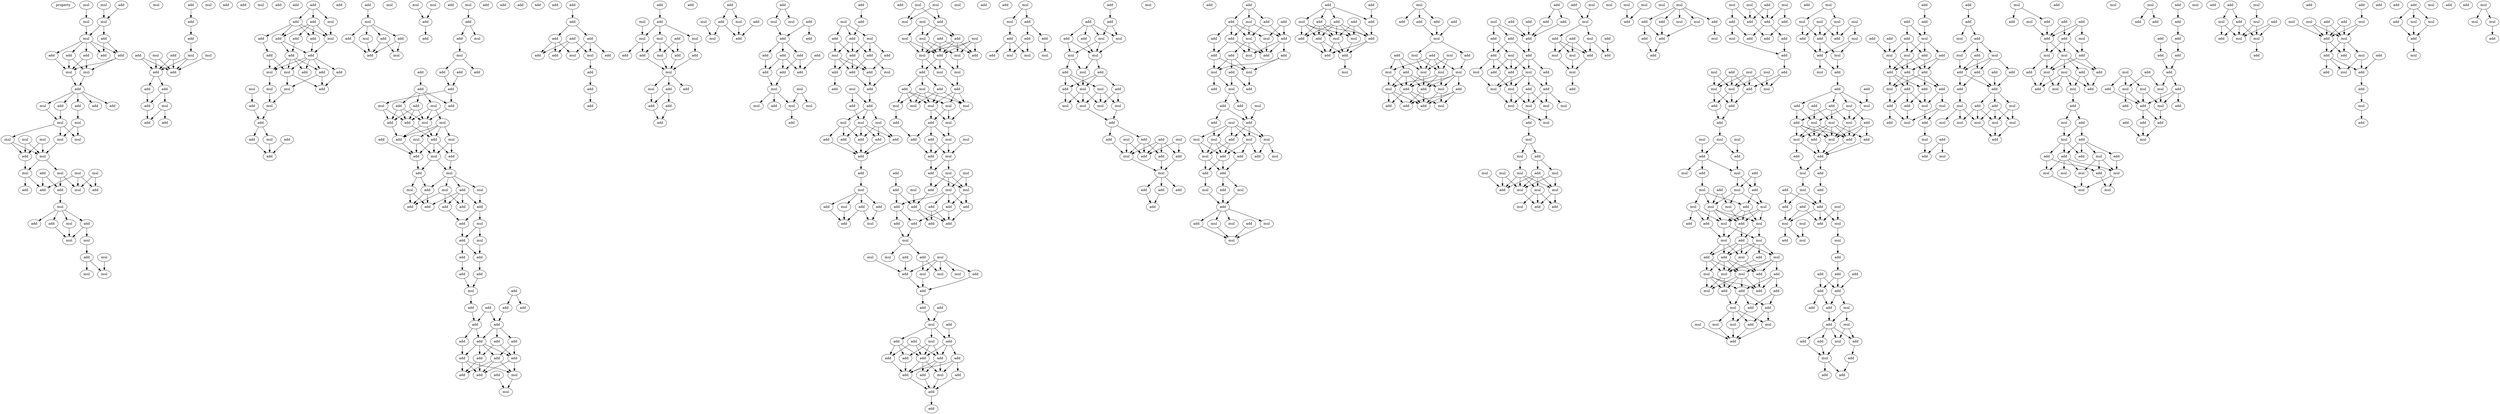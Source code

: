 digraph {
    node [fontcolor=black]
    property [mul=2,lf=1.0]
    0 [ label = add ];
    1 [ label = mul ];
    2 [ label = mul ];
    3 [ label = mul ];
    4 [ label = mul ];
    5 [ label = mul ];
    6 [ label = add ];
    7 [ label = add ];
    8 [ label = add ];
    9 [ label = add ];
    10 [ label = add ];
    11 [ label = add ];
    12 [ label = mul ];
    13 [ label = mul ];
    14 [ label = mul ];
    15 [ label = add ];
    16 [ label = add ];
    17 [ label = mul ];
    18 [ label = add ];
    19 [ label = add ];
    20 [ label = add ];
    21 [ label = mul ];
    22 [ label = mul ];
    23 [ label = mul ];
    24 [ label = mul ];
    25 [ label = mul ];
    26 [ label = mul ];
    27 [ label = mul ];
    28 [ label = add ];
    29 [ label = mul ];
    30 [ label = mul ];
    31 [ label = mul ];
    32 [ label = mul ];
    33 [ label = add ];
    34 [ label = mul ];
    35 [ label = add ];
    36 [ label = add ];
    37 [ label = add ];
    38 [ label = add ];
    39 [ label = mul ];
    40 [ label = mul ];
    41 [ label = add ];
    42 [ label = add ];
    43 [ label = mul ];
    44 [ label = add ];
    45 [ label = mul ];
    46 [ label = mul ];
    47 [ label = mul ];
    48 [ label = add ];
    49 [ label = mul ];
    50 [ label = mul ];
    51 [ label = add ];
    52 [ label = mul ];
    53 [ label = add ];
    54 [ label = add ];
    55 [ label = add ];
    56 [ label = mul ];
    57 [ label = add ];
    58 [ label = mul ];
    59 [ label = add ];
    60 [ label = mul ];
    61 [ label = add ];
    62 [ label = add ];
    63 [ label = add ];
    64 [ label = add ];
    65 [ label = add ];
    66 [ label = add ];
    67 [ label = mul ];
    68 [ label = add ];
    69 [ label = add ];
    70 [ label = mul ];
    71 [ label = add ];
    72 [ label = add ];
    73 [ label = add ];
    74 [ label = mul ];
    75 [ label = add ];
    76 [ label = add ];
    77 [ label = add ];
    78 [ label = add ];
    79 [ label = mul ];
    80 [ label = add ];
    81 [ label = add ];
    82 [ label = add ];
    83 [ label = add ];
    84 [ label = add ];
    85 [ label = mul ];
    86 [ label = add ];
    87 [ label = add ];
    88 [ label = mul ];
    89 [ label = add ];
    90 [ label = add ];
    91 [ label = mul ];
    92 [ label = mul ];
    93 [ label = mul ];
    94 [ label = add ];
    95 [ label = mul ];
    96 [ label = add ];
    97 [ label = mul ];
    98 [ label = add ];
    99 [ label = add ];
    100 [ label = add ];
    101 [ label = add ];
    102 [ label = add ];
    103 [ label = mul ];
    104 [ label = add ];
    105 [ label = mul ];
    106 [ label = add ];
    107 [ label = mul ];
    108 [ label = add ];
    109 [ label = mul ];
    110 [ label = add ];
    111 [ label = mul ];
    112 [ label = mul ];
    113 [ label = add ];
    114 [ label = add ];
    115 [ label = mul ];
    116 [ label = add ];
    117 [ label = add ];
    118 [ label = add ];
    119 [ label = mul ];
    120 [ label = add ];
    121 [ label = mul ];
    122 [ label = add ];
    123 [ label = add ];
    124 [ label = add ];
    125 [ label = add ];
    126 [ label = add ];
    127 [ label = add ];
    128 [ label = add ];
    129 [ label = add ];
    130 [ label = add ];
    131 [ label = mul ];
    132 [ label = mul ];
    133 [ label = add ];
    134 [ label = mul ];
    135 [ label = add ];
    136 [ label = mul ];
    137 [ label = add ];
    138 [ label = add ];
    139 [ label = mul ];
    140 [ label = add ];
    141 [ label = add ];
    142 [ label = mul ];
    143 [ label = mul ];
    144 [ label = add ];
    145 [ label = add ];
    146 [ label = add ];
    147 [ label = mul ];
    148 [ label = mul ];
    149 [ label = add ];
    150 [ label = mul ];
    151 [ label = mul ];
    152 [ label = add ];
    153 [ label = add ];
    154 [ label = add ];
    155 [ label = add ];
    156 [ label = add ];
    157 [ label = add ];
    158 [ label = add ];
    159 [ label = mul ];
    160 [ label = add ];
    161 [ label = mul ];
    162 [ label = add ];
    163 [ label = add ];
    164 [ label = add ];
    165 [ label = add ];
    166 [ label = add ];
    167 [ label = add ];
    168 [ label = mul ];
    169 [ label = add ];
    170 [ label = add ];
    171 [ label = add ];
    172 [ label = add ];
    173 [ label = add ];
    174 [ label = add ];
    175 [ label = add ];
    176 [ label = add ];
    177 [ label = add ];
    178 [ label = add ];
    179 [ label = add ];
    180 [ label = add ];
    181 [ label = add ];
    182 [ label = add ];
    183 [ label = add ];
    184 [ label = add ];
    185 [ label = add ];
    186 [ label = add ];
    187 [ label = mul ];
    188 [ label = add ];
    189 [ label = mul ];
    190 [ label = add ];
    191 [ label = add ];
    192 [ label = add ];
    193 [ label = add ];
    194 [ label = add ];
    195 [ label = add ];
    196 [ label = add ];
    197 [ label = mul ];
    198 [ label = add ];
    199 [ label = mul ];
    200 [ label = add ];
    201 [ label = add ];
    202 [ label = add ];
    203 [ label = add ];
    204 [ label = add ];
    205 [ label = mul ];
    206 [ label = mul ];
    207 [ label = add ];
    208 [ label = mul ];
    209 [ label = mul ];
    210 [ label = add ];
    211 [ label = add ];
    212 [ label = add ];
    213 [ label = add ];
    214 [ label = mul ];
    215 [ label = mul ];
    216 [ label = mul ];
    217 [ label = add ];
    218 [ label = add ];
    219 [ label = add ];
    220 [ label = add ];
    221 [ label = add ];
    222 [ label = add ];
    223 [ label = add ];
    224 [ label = add ];
    225 [ label = add ];
    226 [ label = mul ];
    227 [ label = mul ];
    228 [ label = mul ];
    229 [ label = add ];
    230 [ label = add ];
    231 [ label = mul ];
    232 [ label = add ];
    233 [ label = mul ];
    234 [ label = add ];
    235 [ label = add ];
    236 [ label = add ];
    237 [ label = add ];
    238 [ label = add ];
    239 [ label = add ];
    240 [ label = add ];
    241 [ label = add ];
    242 [ label = add ];
    243 [ label = mul ];
    244 [ label = mul ];
    245 [ label = mul ];
    246 [ label = mul ];
    247 [ label = mul ];
    248 [ label = add ];
    249 [ label = add ];
    250 [ label = add ];
    251 [ label = add ];
    252 [ label = mul ];
    253 [ label = mul ];
    254 [ label = add ];
    255 [ label = add ];
    256 [ label = add ];
    257 [ label = mul ];
    258 [ label = add ];
    259 [ label = add ];
    260 [ label = mul ];
    261 [ label = add ];
    262 [ label = add ];
    263 [ label = add ];
    264 [ label = mul ];
    265 [ label = add ];
    266 [ label = add ];
    267 [ label = add ];
    268 [ label = add ];
    269 [ label = mul ];
    270 [ label = mul ];
    271 [ label = mul ];
    272 [ label = add ];
    273 [ label = add ];
    274 [ label = add ];
    275 [ label = add ];
    276 [ label = add ];
    277 [ label = add ];
    278 [ label = add ];
    279 [ label = add ];
    280 [ label = mul ];
    281 [ label = add ];
    282 [ label = add ];
    283 [ label = mul ];
    284 [ label = add ];
    285 [ label = add ];
    286 [ label = mul ];
    287 [ label = mul ];
    288 [ label = mul ];
    289 [ label = mul ];
    290 [ label = add ];
    291 [ label = mul ];
    292 [ label = mul ];
    293 [ label = mul ];
    294 [ label = add ];
    295 [ label = mul ];
    296 [ label = mul ];
    297 [ label = add ];
    298 [ label = mul ];
    299 [ label = add ];
    300 [ label = mul ];
    301 [ label = add ];
    302 [ label = mul ];
    303 [ label = add ];
    304 [ label = mul ];
    305 [ label = add ];
    306 [ label = mul ];
    307 [ label = add ];
    308 [ label = add ];
    309 [ label = mul ];
    310 [ label = mul ];
    311 [ label = mul ];
    312 [ label = mul ];
    313 [ label = mul ];
    314 [ label = add ];
    315 [ label = add ];
    316 [ label = mul ];
    317 [ label = mul ];
    318 [ label = mul ];
    319 [ label = add ];
    320 [ label = add ];
    321 [ label = add ];
    322 [ label = mul ];
    323 [ label = add ];
    324 [ label = mul ];
    325 [ label = add ];
    326 [ label = mul ];
    327 [ label = mul ];
    328 [ label = add ];
    329 [ label = mul ];
    330 [ label = add ];
    331 [ label = mul ];
    332 [ label = add ];
    333 [ label = add ];
    334 [ label = add ];
    335 [ label = add ];
    336 [ label = add ];
    337 [ label = add ];
    338 [ label = add ];
    339 [ label = add ];
    340 [ label = add ];
    341 [ label = add ];
    342 [ label = mul ];
    343 [ label = mul ];
    344 [ label = add ];
    345 [ label = mul ];
    346 [ label = mul ];
    347 [ label = add ];
    348 [ label = mul ];
    349 [ label = add ];
    350 [ label = mul ];
    351 [ label = add ];
    352 [ label = mul ];
    353 [ label = add ];
    354 [ label = add ];
    355 [ label = add ];
    356 [ label = add ];
    357 [ label = mul ];
    358 [ label = mul ];
    359 [ label = add ];
    360 [ label = add ];
    361 [ label = add ];
    362 [ label = add ];
    363 [ label = add ];
    364 [ label = add ];
    365 [ label = add ];
    366 [ label = add ];
    367 [ label = mul ];
    368 [ label = add ];
    369 [ label = add ];
    370 [ label = add ];
    371 [ label = add ];
    372 [ label = add ];
    373 [ label = add ];
    374 [ label = mul ];
    375 [ label = mul ];
    376 [ label = add ];
    377 [ label = add ];
    378 [ label = add ];
    379 [ label = add ];
    380 [ label = mul ];
    381 [ label = add ];
    382 [ label = mul ];
    383 [ label = mul ];
    384 [ label = add ];
    385 [ label = add ];
    386 [ label = add ];
    387 [ label = mul ];
    388 [ label = add ];
    389 [ label = mul ];
    390 [ label = add ];
    391 [ label = mul ];
    392 [ label = mul ];
    393 [ label = mul ];
    394 [ label = add ];
    395 [ label = add ];
    396 [ label = mul ];
    397 [ label = add ];
    398 [ label = mul ];
    399 [ label = add ];
    400 [ label = mul ];
    401 [ label = mul ];
    402 [ label = mul ];
    403 [ label = mul ];
    404 [ label = add ];
    405 [ label = mul ];
    406 [ label = add ];
    407 [ label = add ];
    408 [ label = mul ];
    409 [ label = add ];
    410 [ label = add ];
    411 [ label = add ];
    412 [ label = mul ];
    413 [ label = add ];
    414 [ label = mul ];
    415 [ label = mul ];
    416 [ label = add ];
    417 [ label = add ];
    418 [ label = add ];
    419 [ label = add ];
    420 [ label = add ];
    421 [ label = add ];
    422 [ label = add ];
    423 [ label = mul ];
    424 [ label = add ];
    425 [ label = add ];
    426 [ label = add ];
    427 [ label = mul ];
    428 [ label = mul ];
    429 [ label = add ];
    430 [ label = add ];
    431 [ label = add ];
    432 [ label = add ];
    433 [ label = add ];
    434 [ label = mul ];
    435 [ label = add ];
    436 [ label = mul ];
    437 [ label = mul ];
    438 [ label = add ];
    439 [ label = mul ];
    440 [ label = add ];
    441 [ label = add ];
    442 [ label = add ];
    443 [ label = add ];
    444 [ label = mul ];
    445 [ label = mul ];
    446 [ label = add ];
    447 [ label = add ];
    448 [ label = mul ];
    449 [ label = add ];
    450 [ label = mul ];
    451 [ label = mul ];
    452 [ label = mul ];
    453 [ label = add ];
    454 [ label = mul ];
    455 [ label = mul ];
    456 [ label = add ];
    457 [ label = add ];
    458 [ label = add ];
    459 [ label = add ];
    460 [ label = add ];
    461 [ label = mul ];
    462 [ label = mul ];
    463 [ label = add ];
    464 [ label = add ];
    465 [ label = add ];
    466 [ label = mul ];
    467 [ label = mul ];
    468 [ label = mul ];
    469 [ label = mul ];
    470 [ label = add ];
    471 [ label = add ];
    472 [ label = add ];
    473 [ label = add ];
    474 [ label = add ];
    475 [ label = mul ];
    476 [ label = add ];
    477 [ label = add ];
    478 [ label = add ];
    479 [ label = mul ];
    480 [ label = mul ];
    481 [ label = add ];
    482 [ label = add ];
    483 [ label = add ];
    484 [ label = mul ];
    485 [ label = mul ];
    486 [ label = add ];
    487 [ label = add ];
    488 [ label = add ];
    489 [ label = add ];
    490 [ label = mul ];
    491 [ label = add ];
    492 [ label = mul ];
    493 [ label = add ];
    494 [ label = add ];
    495 [ label = mul ];
    496 [ label = mul ];
    497 [ label = mul ];
    498 [ label = mul ];
    499 [ label = mul ];
    500 [ label = add ];
    501 [ label = add ];
    502 [ label = mul ];
    503 [ label = mul ];
    504 [ label = add ];
    505 [ label = add ];
    506 [ label = mul ];
    507 [ label = add ];
    508 [ label = add ];
    509 [ label = add ];
    510 [ label = add ];
    511 [ label = add ];
    512 [ label = add ];
    513 [ label = add ];
    514 [ label = add ];
    515 [ label = mul ];
    516 [ label = add ];
    517 [ label = add ];
    518 [ label = add ];
    519 [ label = mul ];
    520 [ label = add ];
    521 [ label = add ];
    522 [ label = add ];
    523 [ label = mul ];
    524 [ label = add ];
    525 [ label = mul ];
    526 [ label = add ];
    527 [ label = add ];
    528 [ label = mul ];
    529 [ label = mul ];
    530 [ label = add ];
    531 [ label = mul ];
    532 [ label = mul ];
    533 [ label = mul ];
    534 [ label = mul ];
    535 [ label = mul ];
    536 [ label = add ];
    537 [ label = mul ];
    538 [ label = add ];
    539 [ label = mul ];
    540 [ label = mul ];
    541 [ label = add ];
    542 [ label = mul ];
    543 [ label = mul ];
    544 [ label = mul ];
    545 [ label = add ];
    546 [ label = mul ];
    547 [ label = mul ];
    548 [ label = mul ];
    549 [ label = add ];
    550 [ label = add ];
    551 [ label = add ];
    552 [ label = mul ];
    553 [ label = mul ];
    554 [ label = mul ];
    555 [ label = add ];
    556 [ label = add ];
    557 [ label = add ];
    558 [ label = mul ];
    559 [ label = add ];
    560 [ label = mul ];
    561 [ label = add ];
    562 [ label = mul ];
    563 [ label = mul ];
    564 [ label = mul ];
    565 [ label = mul ];
    566 [ label = add ];
    567 [ label = mul ];
    568 [ label = mul ];
    569 [ label = add ];
    570 [ label = mul ];
    571 [ label = add ];
    572 [ label = add ];
    573 [ label = mul ];
    574 [ label = mul ];
    575 [ label = add ];
    576 [ label = add ];
    577 [ label = add ];
    578 [ label = mul ];
    579 [ label = add ];
    580 [ label = mul ];
    581 [ label = mul ];
    582 [ label = add ];
    583 [ label = mul ];
    584 [ label = add ];
    585 [ label = add ];
    586 [ label = add ];
    587 [ label = add ];
    588 [ label = mul ];
    589 [ label = add ];
    590 [ label = add ];
    591 [ label = add ];
    592 [ label = add ];
    593 [ label = mul ];
    594 [ label = mul ];
    595 [ label = mul ];
    596 [ label = add ];
    597 [ label = add ];
    598 [ label = mul ];
    599 [ label = mul ];
    600 [ label = add ];
    601 [ label = mul ];
    602 [ label = add ];
    603 [ label = add ];
    604 [ label = add ];
    605 [ label = add ];
    606 [ label = mul ];
    607 [ label = mul ];
    608 [ label = mul ];
    609 [ label = add ];
    610 [ label = add ];
    611 [ label = mul ];
    612 [ label = mul ];
    613 [ label = add ];
    614 [ label = add ];
    615 [ label = add ];
    616 [ label = mul ];
    617 [ label = mul ];
    618 [ label = add ];
    619 [ label = add ];
    620 [ label = mul ];
    621 [ label = mul ];
    622 [ label = mul ];
    623 [ label = mul ];
    624 [ label = mul ];
    625 [ label = add ];
    626 [ label = add ];
    627 [ label = mul ];
    628 [ label = add ];
    629 [ label = mul ];
    630 [ label = mul ];
    631 [ label = add ];
    632 [ label = mul ];
    633 [ label = add ];
    634 [ label = mul ];
    635 [ label = add ];
    636 [ label = add ];
    637 [ label = mul ];
    638 [ label = add ];
    639 [ label = mul ];
    640 [ label = add ];
    641 [ label = mul ];
    642 [ label = add ];
    643 [ label = add ];
    644 [ label = mul ];
    645 [ label = add ];
    646 [ label = add ];
    647 [ label = mul ];
    648 [ label = add ];
    649 [ label = add ];
    650 [ label = mul ];
    651 [ label = mul ];
    652 [ label = mul ];
    653 [ label = mul ];
    654 [ label = add ];
    655 [ label = add ];
    656 [ label = mul ];
    657 [ label = mul ];
    658 [ label = mul ];
    659 [ label = mul ];
    660 [ label = mul ];
    661 [ label = add ];
    662 [ label = mul ];
    663 [ label = add ];
    664 [ label = add ];
    665 [ label = mul ];
    666 [ label = add ];
    667 [ label = add ];
    668 [ label = mul ];
    669 [ label = add ];
    670 [ label = add ];
    671 [ label = mul ];
    672 [ label = add ];
    673 [ label = add ];
    674 [ label = mul ];
    675 [ label = add ];
    676 [ label = mul ];
    677 [ label = mul ];
    678 [ label = add ];
    679 [ label = add ];
    680 [ label = mul ];
    681 [ label = add ];
    682 [ label = mul ];
    683 [ label = add ];
    684 [ label = add ];
    685 [ label = mul ];
    686 [ label = add ];
    687 [ label = add ];
    688 [ label = add ];
    689 [ label = mul ];
    690 [ label = mul ];
    691 [ label = add ];
    692 [ label = add ];
    693 [ label = mul ];
    694 [ label = add ];
    695 [ label = add ];
    696 [ label = add ];
    697 [ label = add ];
    698 [ label = mul ];
    699 [ label = mul ];
    700 [ label = mul ];
    701 [ label = mul ];
    702 [ label = mul ];
    703 [ label = add ];
    704 [ label = add ];
    705 [ label = add ];
    706 [ label = add ];
    707 [ label = add ];
    708 [ label = add ];
    709 [ label = add ];
    710 [ label = mul ];
    711 [ label = add ];
    712 [ label = add ];
    713 [ label = add ];
    714 [ label = mul ];
    715 [ label = add ];
    716 [ label = mul ];
    717 [ label = add ];
    718 [ label = add ];
    719 [ label = add ];
    720 [ label = mul ];
    721 [ label = add ];
    722 [ label = add ];
    723 [ label = add ];
    724 [ label = add ];
    725 [ label = add ];
    726 [ label = mul ];
    727 [ label = add ];
    728 [ label = add ];
    729 [ label = add ];
    730 [ label = mul ];
    731 [ label = add ];
    732 [ label = add ];
    733 [ label = mul ];
    734 [ label = add ];
    735 [ label = add ];
    736 [ label = add ];
    737 [ label = mul ];
    738 [ label = add ];
    739 [ label = add ];
    740 [ label = add ];
    741 [ label = mul ];
    742 [ label = mul ];
    743 [ label = add ];
    744 [ label = add ];
    745 [ label = add ];
    746 [ label = add ];
    747 [ label = mul ];
    748 [ label = mul ];
    749 [ label = add ];
    750 [ label = mul ];
    751 [ label = add ];
    752 [ label = add ];
    753 [ label = add ];
    754 [ label = mul ];
    755 [ label = add ];
    756 [ label = mul ];
    757 [ label = mul ];
    758 [ label = add ];
    759 [ label = add ];
    760 [ label = add ];
    761 [ label = add ];
    762 [ label = add ];
    763 [ label = add ];
    764 [ label = add ];
    765 [ label = add ];
    766 [ label = add ];
    767 [ label = mul ];
    768 [ label = mul ];
    769 [ label = mul ];
    770 [ label = mul ];
    771 [ label = mul ];
    772 [ label = mul ];
    773 [ label = mul ];
    774 [ label = add ];
    775 [ label = mul ];
    776 [ label = add ];
    777 [ label = mul ];
    778 [ label = add ];
    779 [ label = add ];
    780 [ label = add ];
    781 [ label = add ];
    782 [ label = mul ];
    783 [ label = add ];
    784 [ label = add ];
    785 [ label = mul ];
    786 [ label = mul ];
    787 [ label = add ];
    788 [ label = mul ];
    789 [ label = mul ];
    790 [ label = add ];
    791 [ label = add ];
    792 [ label = add ];
    793 [ label = mul ];
    794 [ label = mul ];
    795 [ label = add ];
    796 [ label = add ];
    797 [ label = add ];
    798 [ label = mul ];
    799 [ label = mul ];
    800 [ label = add ];
    801 [ label = mul ];
    802 [ label = add ];
    803 [ label = add ];
    804 [ label = add ];
    805 [ label = mul ];
    806 [ label = add ];
    807 [ label = add ];
    808 [ label = mul ];
    809 [ label = mul ];
    810 [ label = mul ];
    811 [ label = add ];
    812 [ label = mul ];
    813 [ label = mul ];
    814 [ label = mul ];
    815 [ label = mul ];
    816 [ label = add ];
    817 [ label = add ];
    818 [ label = add ];
    819 [ label = add ];
    820 [ label = add ];
    821 [ label = mul ];
    822 [ label = add ];
    823 [ label = add ];
    824 [ label = add ];
    825 [ label = add ];
    826 [ label = add ];
    827 [ label = mul ];
    828 [ label = add ];
    829 [ label = mul ];
    830 [ label = mul ];
    831 [ label = add ];
    832 [ label = add ];
    833 [ label = mul ];
    834 [ label = add ];
    835 [ label = add ];
    836 [ label = add ];
    837 [ label = mul ];
    838 [ label = add ];
    839 [ label = add ];
    840 [ label = add ];
    841 [ label = mul ];
    842 [ label = add ];
    843 [ label = mul ];
    844 [ label = mul ];
    845 [ label = mul ];
    846 [ label = add ];
    847 [ label = add ];
    848 [ label = add ];
    849 [ label = mul ];
    850 [ label = mul ];
    851 [ label = add ];
    852 [ label = add ];
    853 [ label = add ];
    854 [ label = mul ];
    855 [ label = mul ];
    856 [ label = add ];
    857 [ label = mul ];
    858 [ label = add ];
    859 [ label = add ];
    860 [ label = mul ];
    861 [ label = add ];
    862 [ label = add ];
    863 [ label = add ];
    864 [ label = mul ];
    865 [ label = add ];
    866 [ label = add ];
    867 [ label = mul ];
    868 [ label = add ];
    869 [ label = add ];
    870 [ label = mul ];
    871 [ label = add ];
    872 [ label = add ];
    873 [ label = add ];
    874 [ label = mul ];
    875 [ label = add ];
    876 [ label = mul ];
    877 [ label = add ];
    878 [ label = mul ];
    879 [ label = add ];
    880 [ label = add ];
    881 [ label = mul ];
    882 [ label = mul ];
    883 [ label = mul ];
    884 [ label = mul ];
    885 [ label = add ];
    0 -> 4 [ name = 0 ];
    1 -> 4 [ name = 1 ];
    2 -> 3 [ name = 2 ];
    3 -> 5 [ name = 3 ];
    4 -> 5 [ name = 4 ];
    4 -> 6 [ name = 5 ];
    5 -> 7 [ name = 6 ];
    5 -> 8 [ name = 7 ];
    5 -> 9 [ name = 8 ];
    5 -> 10 [ name = 9 ];
    5 -> 11 [ name = 10 ];
    6 -> 7 [ name = 11 ];
    6 -> 10 [ name = 12 ];
    7 -> 12 [ name = 13 ];
    7 -> 14 [ name = 14 ];
    8 -> 12 [ name = 15 ];
    8 -> 14 [ name = 16 ];
    9 -> 12 [ name = 17 ];
    11 -> 12 [ name = 18 ];
    11 -> 14 [ name = 19 ];
    12 -> 15 [ name = 20 ];
    14 -> 15 [ name = 21 ];
    15 -> 16 [ name = 22 ];
    15 -> 17 [ name = 23 ];
    15 -> 18 [ name = 24 ];
    15 -> 19 [ name = 25 ];
    15 -> 20 [ name = 26 ];
    16 -> 21 [ name = 27 ];
    17 -> 22 [ name = 28 ];
    19 -> 22 [ name = 29 ];
    21 -> 23 [ name = 30 ];
    21 -> 25 [ name = 31 ];
    22 -> 23 [ name = 32 ];
    22 -> 25 [ name = 33 ];
    22 -> 26 [ name = 34 ];
    24 -> 28 [ name = 35 ];
    24 -> 29 [ name = 36 ];
    25 -> 29 [ name = 37 ];
    26 -> 28 [ name = 38 ];
    26 -> 29 [ name = 39 ];
    27 -> 28 [ name = 40 ];
    27 -> 29 [ name = 41 ];
    28 -> 31 [ name = 42 ];
    29 -> 31 [ name = 43 ];
    29 -> 32 [ name = 44 ];
    30 -> 36 [ name = 45 ];
    30 -> 38 [ name = 46 ];
    30 -> 39 [ name = 47 ];
    31 -> 36 [ name = 48 ];
    31 -> 37 [ name = 49 ];
    32 -> 35 [ name = 50 ];
    32 -> 39 [ name = 51 ];
    33 -> 35 [ name = 52 ];
    33 -> 36 [ name = 53 ];
    34 -> 38 [ name = 54 ];
    34 -> 39 [ name = 55 ];
    35 -> 40 [ name = 56 ];
    40 -> 41 [ name = 57 ];
    40 -> 42 [ name = 58 ];
    40 -> 43 [ name = 59 ];
    40 -> 44 [ name = 60 ];
    42 -> 46 [ name = 61 ];
    43 -> 46 [ name = 62 ];
    44 -> 45 [ name = 63 ];
    44 -> 46 [ name = 64 ];
    45 -> 48 [ name = 65 ];
    47 -> 50 [ name = 66 ];
    48 -> 49 [ name = 67 ];
    48 -> 50 [ name = 68 ];
    51 -> 54 [ name = 69 ];
    54 -> 55 [ name = 70 ];
    55 -> 56 [ name = 71 ];
    56 -> 61 [ name = 72 ];
    56 -> 62 [ name = 73 ];
    57 -> 61 [ name = 74 ];
    57 -> 62 [ name = 75 ];
    58 -> 61 [ name = 76 ];
    58 -> 62 [ name = 77 ];
    59 -> 61 [ name = 78 ];
    59 -> 62 [ name = 79 ];
    60 -> 62 [ name = 80 ];
    61 -> 63 [ name = 81 ];
    61 -> 64 [ name = 82 ];
    63 -> 66 [ name = 83 ];
    63 -> 67 [ name = 84 ];
    64 -> 66 [ name = 85 ];
    66 -> 69 [ name = 86 ];
    67 -> 68 [ name = 87 ];
    67 -> 69 [ name = 88 ];
    73 -> 74 [ name = 89 ];
    73 -> 75 [ name = 90 ];
    73 -> 76 [ name = 91 ];
    74 -> 79 [ name = 92 ];
    75 -> 77 [ name = 93 ];
    75 -> 79 [ name = 94 ];
    75 -> 80 [ name = 95 ];
    75 -> 81 [ name = 96 ];
    76 -> 77 [ name = 97 ];
    76 -> 78 [ name = 98 ];
    76 -> 79 [ name = 99 ];
    76 -> 81 [ name = 100 ];
    77 -> 83 [ name = 101 ];
    77 -> 84 [ name = 102 ];
    78 -> 84 [ name = 103 ];
    79 -> 83 [ name = 104 ];
    80 -> 82 [ name = 105 ];
    81 -> 83 [ name = 106 ];
    82 -> 85 [ name = 107 ];
    82 -> 88 [ name = 108 ];
    83 -> 85 [ name = 109 ];
    83 -> 86 [ name = 110 ];
    83 -> 87 [ name = 111 ];
    83 -> 88 [ name = 112 ];
    83 -> 89 [ name = 113 ];
    84 -> 85 [ name = 114 ];
    84 -> 87 [ name = 115 ];
    84 -> 88 [ name = 116 ];
    84 -> 89 [ name = 117 ];
    85 -> 90 [ name = 118 ];
    85 -> 91 [ name = 119 ];
    86 -> 90 [ name = 120 ];
    88 -> 92 [ name = 121 ];
    89 -> 90 [ name = 122 ];
    89 -> 91 [ name = 123 ];
    91 -> 95 [ name = 124 ];
    92 -> 95 [ name = 125 ];
    93 -> 94 [ name = 126 ];
    94 -> 96 [ name = 127 ];
    95 -> 96 [ name = 128 ];
    96 -> 97 [ name = 129 ];
    96 -> 98 [ name = 130 ];
    97 -> 101 [ name = 131 ];
    98 -> 101 [ name = 132 ];
    99 -> 101 [ name = 133 ];
    102 -> 103 [ name = 134 ];
    103 -> 104 [ name = 135 ];
    103 -> 106 [ name = 136 ];
    103 -> 107 [ name = 137 ];
    103 -> 108 [ name = 138 ];
    104 -> 110 [ name = 139 ];
    106 -> 109 [ name = 140 ];
    106 -> 110 [ name = 141 ];
    107 -> 110 [ name = 142 ];
    108 -> 109 [ name = 143 ];
    108 -> 110 [ name = 144 ];
    111 -> 114 [ name = 145 ];
    112 -> 114 [ name = 146 ];
    114 -> 116 [ name = 147 ];
    115 -> 117 [ name = 148 ];
    117 -> 118 [ name = 149 ];
    117 -> 119 [ name = 150 ];
    118 -> 121 [ name = 151 ];
    121 -> 122 [ name = 152 ];
    121 -> 126 [ name = 153 ];
    122 -> 127 [ name = 154 ];
    123 -> 128 [ name = 155 ];
    125 -> 127 [ name = 156 ];
    127 -> 129 [ name = 157 ];
    127 -> 132 [ name = 158 ];
    128 -> 129 [ name = 159 ];
    128 -> 130 [ name = 160 ];
    128 -> 131 [ name = 161 ];
    128 -> 133 [ name = 162 ];
    129 -> 136 [ name = 163 ];
    130 -> 135 [ name = 164 ];
    130 -> 136 [ name = 165 ];
    130 -> 137 [ name = 166 ];
    131 -> 134 [ name = 167 ];
    131 -> 136 [ name = 168 ];
    131 -> 137 [ name = 169 ];
    132 -> 135 [ name = 170 ];
    132 -> 137 [ name = 171 ];
    133 -> 135 [ name = 172 ];
    133 -> 136 [ name = 173 ];
    133 -> 137 [ name = 174 ];
    134 -> 138 [ name = 175 ];
    134 -> 139 [ name = 176 ];
    134 -> 140 [ name = 177 ];
    134 -> 142 [ name = 178 ];
    135 -> 138 [ name = 179 ];
    136 -> 138 [ name = 180 ];
    136 -> 140 [ name = 181 ];
    137 -> 140 [ name = 182 ];
    138 -> 144 [ name = 183 ];
    139 -> 143 [ name = 184 ];
    139 -> 144 [ name = 185 ];
    140 -> 143 [ name = 186 ];
    140 -> 144 [ name = 187 ];
    140 -> 145 [ name = 188 ];
    141 -> 144 [ name = 189 ];
    142 -> 143 [ name = 190 ];
    142 -> 145 [ name = 191 ];
    143 -> 146 [ name = 192 ];
    143 -> 147 [ name = 193 ];
    144 -> 146 [ name = 194 ];
    145 -> 147 [ name = 195 ];
    146 -> 151 [ name = 196 ];
    146 -> 152 [ name = 197 ];
    147 -> 148 [ name = 198 ];
    147 -> 149 [ name = 199 ];
    147 -> 150 [ name = 200 ];
    147 -> 152 [ name = 201 ];
    148 -> 154 [ name = 202 ];
    149 -> 153 [ name = 203 ];
    149 -> 154 [ name = 204 ];
    149 -> 155 [ name = 205 ];
    149 -> 156 [ name = 206 ];
    150 -> 153 [ name = 207 ];
    150 -> 156 [ name = 208 ];
    150 -> 157 [ name = 209 ];
    151 -> 155 [ name = 210 ];
    151 -> 157 [ name = 211 ];
    152 -> 155 [ name = 212 ];
    152 -> 157 [ name = 213 ];
    154 -> 158 [ name = 214 ];
    154 -> 159 [ name = 215 ];
    156 -> 158 [ name = 216 ];
    158 -> 160 [ name = 217 ];
    159 -> 160 [ name = 218 ];
    159 -> 161 [ name = 219 ];
    160 -> 162 [ name = 220 ];
    160 -> 165 [ name = 221 ];
    161 -> 162 [ name = 222 ];
    162 -> 167 [ name = 223 ];
    165 -> 166 [ name = 224 ];
    166 -> 168 [ name = 225 ];
    167 -> 168 [ name = 226 ];
    168 -> 171 [ name = 227 ];
    169 -> 170 [ name = 228 ];
    169 -> 172 [ name = 229 ];
    170 -> 175 [ name = 230 ];
    171 -> 174 [ name = 231 ];
    173 -> 174 [ name = 232 ];
    173 -> 175 [ name = 233 ];
    174 -> 176 [ name = 234 ];
    174 -> 178 [ name = 235 ];
    175 -> 178 [ name = 236 ];
    175 -> 179 [ name = 237 ];
    175 -> 180 [ name = 238 ];
    176 -> 181 [ name = 239 ];
    178 -> 181 [ name = 240 ];
    178 -> 182 [ name = 241 ];
    178 -> 183 [ name = 242 ];
    178 -> 184 [ name = 243 ];
    179 -> 183 [ name = 244 ];
    179 -> 184 [ name = 245 ];
    180 -> 182 [ name = 246 ];
    180 -> 183 [ name = 247 ];
    181 -> 185 [ name = 248 ];
    181 -> 187 [ name = 249 ];
    181 -> 188 [ name = 250 ];
    182 -> 185 [ name = 251 ];
    182 -> 188 [ name = 252 ];
    183 -> 187 [ name = 253 ];
    183 -> 188 [ name = 254 ];
    184 -> 185 [ name = 255 ];
    184 -> 187 [ name = 256 ];
    184 -> 188 [ name = 257 ];
    186 -> 189 [ name = 258 ];
    187 -> 189 [ name = 259 ];
    190 -> 191 [ name = 260 ];
    191 -> 193 [ name = 261 ];
    191 -> 194 [ name = 262 ];
    192 -> 195 [ name = 263 ];
    192 -> 197 [ name = 264 ];
    192 -> 198 [ name = 265 ];
    193 -> 196 [ name = 266 ];
    193 -> 197 [ name = 267 ];
    193 -> 199 [ name = 268 ];
    194 -> 195 [ name = 269 ];
    194 -> 198 [ name = 270 ];
    194 -> 199 [ name = 271 ];
    197 -> 200 [ name = 272 ];
    200 -> 201 [ name = 273 ];
    201 -> 202 [ name = 274 ];
    203 -> 204 [ name = 275 ];
    204 -> 206 [ name = 276 ];
    204 -> 208 [ name = 277 ];
    204 -> 209 [ name = 278 ];
    205 -> 206 [ name = 279 ];
    206 -> 210 [ name = 280 ];
    206 -> 212 [ name = 281 ];
    207 -> 211 [ name = 282 ];
    207 -> 214 [ name = 283 ];
    208 -> 210 [ name = 284 ];
    208 -> 211 [ name = 285 ];
    208 -> 214 [ name = 286 ];
    209 -> 213 [ name = 287 ];
    210 -> 215 [ name = 288 ];
    211 -> 215 [ name = 289 ];
    213 -> 215 [ name = 290 ];
    214 -> 215 [ name = 291 ];
    215 -> 216 [ name = 292 ];
    215 -> 217 [ name = 293 ];
    215 -> 219 [ name = 294 ];
    216 -> 220 [ name = 295 ];
    219 -> 220 [ name = 296 ];
    219 -> 221 [ name = 297 ];
    220 -> 222 [ name = 298 ];
    221 -> 222 [ name = 299 ];
    223 -> 224 [ name = 300 ];
    223 -> 226 [ name = 301 ];
    224 -> 228 [ name = 302 ];
    224 -> 229 [ name = 303 ];
    225 -> 229 [ name = 304 ];
    226 -> 229 [ name = 305 ];
    227 -> 228 [ name = 306 ];
    230 -> 231 [ name = 307 ];
    230 -> 233 [ name = 308 ];
    232 -> 234 [ name = 309 ];
    232 -> 235 [ name = 310 ];
    233 -> 234 [ name = 311 ];
    234 -> 236 [ name = 312 ];
    234 -> 237 [ name = 313 ];
    234 -> 239 [ name = 314 ];
    236 -> 241 [ name = 315 ];
    237 -> 240 [ name = 316 ];
    237 -> 242 [ name = 317 ];
    238 -> 240 [ name = 318 ];
    239 -> 240 [ name = 319 ];
    239 -> 241 [ name = 320 ];
    239 -> 242 [ name = 321 ];
    241 -> 244 [ name = 322 ];
    242 -> 244 [ name = 323 ];
    243 -> 245 [ name = 324 ];
    243 -> 247 [ name = 325 ];
    244 -> 246 [ name = 326 ];
    244 -> 247 [ name = 327 ];
    244 -> 248 [ name = 328 ];
    247 -> 249 [ name = 329 ];
    250 -> 251 [ name = 330 ];
    251 -> 255 [ name = 331 ];
    252 -> 253 [ name = 332 ];
    252 -> 254 [ name = 333 ];
    252 -> 255 [ name = 334 ];
    253 -> 256 [ name = 335 ];
    253 -> 258 [ name = 336 ];
    253 -> 259 [ name = 337 ];
    254 -> 257 [ name = 338 ];
    254 -> 259 [ name = 339 ];
    255 -> 256 [ name = 340 ];
    255 -> 257 [ name = 341 ];
    255 -> 259 [ name = 342 ];
    256 -> 260 [ name = 343 ];
    256 -> 262 [ name = 344 ];
    257 -> 261 [ name = 345 ];
    257 -> 262 [ name = 346 ];
    257 -> 263 [ name = 347 ];
    258 -> 261 [ name = 348 ];
    259 -> 261 [ name = 349 ];
    259 -> 262 [ name = 350 ];
    259 -> 263 [ name = 351 ];
    260 -> 265 [ name = 352 ];
    261 -> 265 [ name = 353 ];
    262 -> 265 [ name = 354 ];
    263 -> 266 [ name = 355 ];
    264 -> 267 [ name = 356 ];
    264 -> 268 [ name = 357 ];
    265 -> 268 [ name = 358 ];
    267 -> 270 [ name = 359 ];
    268 -> 269 [ name = 360 ];
    268 -> 270 [ name = 361 ];
    268 -> 271 [ name = 362 ];
    269 -> 272 [ name = 363 ];
    269 -> 273 [ name = 364 ];
    269 -> 275 [ name = 365 ];
    270 -> 272 [ name = 366 ];
    270 -> 273 [ name = 367 ];
    270 -> 275 [ name = 368 ];
    270 -> 276 [ name = 369 ];
    271 -> 274 [ name = 370 ];
    271 -> 275 [ name = 371 ];
    271 -> 276 [ name = 372 ];
    272 -> 277 [ name = 373 ];
    273 -> 277 [ name = 374 ];
    274 -> 277 [ name = 375 ];
    275 -> 277 [ name = 376 ];
    276 -> 277 [ name = 377 ];
    277 -> 278 [ name = 378 ];
    278 -> 280 [ name = 379 ];
    280 -> 281 [ name = 380 ];
    280 -> 282 [ name = 381 ];
    280 -> 283 [ name = 382 ];
    280 -> 284 [ name = 383 ];
    281 -> 285 [ name = 384 ];
    281 -> 286 [ name = 385 ];
    282 -> 285 [ name = 386 ];
    283 -> 285 [ name = 387 ];
    284 -> 286 [ name = 388 ];
    287 -> 290 [ name = 389 ];
    287 -> 291 [ name = 390 ];
    288 -> 290 [ name = 391 ];
    288 -> 291 [ name = 392 ];
    290 -> 295 [ name = 393 ];
    290 -> 297 [ name = 394 ];
    292 -> 293 [ name = 395 ];
    292 -> 295 [ name = 396 ];
    292 -> 297 [ name = 397 ];
    293 -> 299 [ name = 398 ];
    293 -> 300 [ name = 399 ];
    294 -> 299 [ name = 400 ];
    294 -> 300 [ name = 401 ];
    294 -> 301 [ name = 402 ];
    295 -> 298 [ name = 403 ];
    295 -> 299 [ name = 404 ];
    295 -> 300 [ name = 405 ];
    296 -> 298 [ name = 406 ];
    296 -> 299 [ name = 407 ];
    296 -> 300 [ name = 408 ];
    296 -> 301 [ name = 409 ];
    297 -> 298 [ name = 410 ];
    297 -> 299 [ name = 411 ];
    297 -> 300 [ name = 412 ];
    297 -> 301 [ name = 413 ];
    298 -> 302 [ name = 414 ];
    299 -> 302 [ name = 415 ];
    299 -> 303 [ name = 416 ];
    299 -> 304 [ name = 417 ];
    300 -> 303 [ name = 418 ];
    300 -> 304 [ name = 419 ];
    302 -> 308 [ name = 420 ];
    303 -> 305 [ name = 421 ];
    303 -> 306 [ name = 422 ];
    303 -> 307 [ name = 423 ];
    304 -> 308 [ name = 424 ];
    305 -> 310 [ name = 425 ];
    305 -> 311 [ name = 426 ];
    305 -> 312 [ name = 427 ];
    306 -> 310 [ name = 428 ];
    306 -> 311 [ name = 429 ];
    306 -> 312 [ name = 430 ];
    306 -> 313 [ name = 431 ];
    307 -> 309 [ name = 432 ];
    307 -> 310 [ name = 433 ];
    307 -> 311 [ name = 434 ];
    307 -> 313 [ name = 435 ];
    308 -> 309 [ name = 436 ];
    308 -> 310 [ name = 437 ];
    308 -> 312 [ name = 438 ];
    309 -> 314 [ name = 439 ];
    309 -> 316 [ name = 440 ];
    310 -> 314 [ name = 441 ];
    310 -> 316 [ name = 442 ];
    312 -> 316 [ name = 443 ];
    313 -> 315 [ name = 444 ];
    314 -> 317 [ name = 445 ];
    314 -> 319 [ name = 446 ];
    314 -> 320 [ name = 447 ];
    315 -> 320 [ name = 448 ];
    316 -> 317 [ name = 449 ];
    317 -> 321 [ name = 450 ];
    317 -> 322 [ name = 451 ];
    318 -> 322 [ name = 452 ];
    319 -> 321 [ name = 453 ];
    319 -> 322 [ name = 454 ];
    320 -> 321 [ name = 455 ];
    321 -> 325 [ name = 456 ];
    322 -> 325 [ name = 457 ];
    322 -> 326 [ name = 458 ];
    323 -> 330 [ name = 459 ];
    324 -> 327 [ name = 460 ];
    324 -> 329 [ name = 461 ];
    325 -> 328 [ name = 462 ];
    325 -> 329 [ name = 463 ];
    326 -> 327 [ name = 464 ];
    326 -> 328 [ name = 465 ];
    326 -> 329 [ name = 466 ];
    327 -> 332 [ name = 467 ];
    327 -> 333 [ name = 468 ];
    327 -> 334 [ name = 469 ];
    327 -> 335 [ name = 470 ];
    328 -> 336 [ name = 471 ];
    329 -> 334 [ name = 472 ];
    329 -> 335 [ name = 473 ];
    330 -> 332 [ name = 474 ];
    330 -> 336 [ name = 475 ];
    331 -> 336 [ name = 476 ];
    332 -> 337 [ name = 477 ];
    332 -> 339 [ name = 478 ];
    333 -> 338 [ name = 479 ];
    333 -> 340 [ name = 480 ];
    334 -> 339 [ name = 481 ];
    334 -> 340 [ name = 482 ];
    335 -> 340 [ name = 483 ];
    336 -> 338 [ name = 484 ];
    336 -> 340 [ name = 485 ];
    337 -> 342 [ name = 486 ];
    339 -> 342 [ name = 487 ];
    342 -> 346 [ name = 488 ];
    342 -> 347 [ name = 489 ];
    343 -> 348 [ name = 490 ];
    343 -> 349 [ name = 491 ];
    343 -> 350 [ name = 492 ];
    343 -> 351 [ name = 493 ];
    343 -> 352 [ name = 494 ];
    344 -> 349 [ name = 495 ];
    345 -> 349 [ name = 496 ];
    347 -> 348 [ name = 497 ];
    347 -> 350 [ name = 498 ];
    348 -> 353 [ name = 499 ];
    349 -> 353 [ name = 500 ];
    351 -> 353 [ name = 501 ];
    353 -> 355 [ name = 502 ];
    354 -> 357 [ name = 503 ];
    355 -> 357 [ name = 504 ];
    356 -> 361 [ name = 505 ];
    357 -> 358 [ name = 506 ];
    357 -> 360 [ name = 507 ];
    357 -> 361 [ name = 508 ];
    358 -> 362 [ name = 509 ];
    358 -> 364 [ name = 510 ];
    358 -> 366 [ name = 511 ];
    359 -> 362 [ name = 512 ];
    359 -> 363 [ name = 513 ];
    359 -> 366 [ name = 514 ];
    360 -> 363 [ name = 515 ];
    360 -> 364 [ name = 516 ];
    360 -> 366 [ name = 517 ];
    361 -> 362 [ name = 518 ];
    361 -> 365 [ name = 519 ];
    361 -> 366 [ name = 520 ];
    362 -> 367 [ name = 521 ];
    362 -> 368 [ name = 522 ];
    362 -> 369 [ name = 523 ];
    363 -> 368 [ name = 524 ];
    364 -> 368 [ name = 525 ];
    365 -> 367 [ name = 526 ];
    365 -> 368 [ name = 527 ];
    365 -> 370 [ name = 528 ];
    366 -> 367 [ name = 529 ];
    366 -> 368 [ name = 530 ];
    366 -> 369 [ name = 531 ];
    367 -> 371 [ name = 532 ];
    368 -> 371 [ name = 533 ];
    369 -> 371 [ name = 534 ];
    370 -> 371 [ name = 535 ];
    371 -> 373 [ name = 536 ];
    374 -> 375 [ name = 537 ];
    374 -> 376 [ name = 538 ];
    375 -> 379 [ name = 539 ];
    376 -> 377 [ name = 540 ];
    376 -> 378 [ name = 541 ];
    377 -> 382 [ name = 542 ];
    378 -> 380 [ name = 543 ];
    378 -> 383 [ name = 544 ];
    379 -> 380 [ name = 545 ];
    379 -> 381 [ name = 546 ];
    379 -> 383 [ name = 547 ];
    384 -> 386 [ name = 548 ];
    385 -> 387 [ name = 549 ];
    385 -> 388 [ name = 550 ];
    385 -> 389 [ name = 551 ];
    385 -> 390 [ name = 552 ];
    386 -> 387 [ name = 553 ];
    386 -> 389 [ name = 554 ];
    387 -> 391 [ name = 555 ];
    387 -> 392 [ name = 556 ];
    388 -> 391 [ name = 557 ];
    389 -> 391 [ name = 558 ];
    390 -> 391 [ name = 559 ];
    390 -> 392 [ name = 560 ];
    391 -> 393 [ name = 561 ];
    391 -> 394 [ name = 562 ];
    392 -> 393 [ name = 563 ];
    392 -> 395 [ name = 564 ];
    393 -> 398 [ name = 565 ];
    394 -> 397 [ name = 566 ];
    394 -> 398 [ name = 567 ];
    394 -> 399 [ name = 568 ];
    395 -> 396 [ name = 569 ];
    395 -> 398 [ name = 570 ];
    395 -> 399 [ name = 571 ];
    396 -> 400 [ name = 572 ];
    396 -> 401 [ name = 573 ];
    396 -> 402 [ name = 574 ];
    397 -> 400 [ name = 575 ];
    397 -> 401 [ name = 576 ];
    398 -> 401 [ name = 577 ];
    398 -> 402 [ name = 578 ];
    398 -> 403 [ name = 579 ];
    399 -> 402 [ name = 580 ];
    399 -> 403 [ name = 581 ];
    400 -> 404 [ name = 582 ];
    402 -> 404 [ name = 583 ];
    404 -> 407 [ name = 584 ];
    404 -> 409 [ name = 585 ];
    405 -> 411 [ name = 586 ];
    405 -> 412 [ name = 587 ];
    406 -> 410 [ name = 588 ];
    406 -> 411 [ name = 589 ];
    406 -> 412 [ name = 590 ];
    406 -> 413 [ name = 591 ];
    407 -> 412 [ name = 592 ];
    408 -> 411 [ name = 593 ];
    408 -> 413 [ name = 594 ];
    409 -> 410 [ name = 595 ];
    409 -> 411 [ name = 596 ];
    409 -> 412 [ name = 597 ];
    410 -> 414 [ name = 598 ];
    412 -> 414 [ name = 599 ];
    413 -> 414 [ name = 600 ];
    414 -> 416 [ name = 601 ];
    414 -> 418 [ name = 602 ];
    414 -> 419 [ name = 603 ];
    416 -> 420 [ name = 604 ];
    418 -> 420 [ name = 605 ];
    421 -> 423 [ name = 606 ];
    421 -> 424 [ name = 607 ];
    421 -> 425 [ name = 608 ];
    422 -> 427 [ name = 609 ];
    422 -> 429 [ name = 610 ];
    423 -> 428 [ name = 611 ];
    423 -> 429 [ name = 612 ];
    423 -> 430 [ name = 613 ];
    424 -> 428 [ name = 614 ];
    424 -> 429 [ name = 615 ];
    425 -> 426 [ name = 616 ];
    425 -> 427 [ name = 617 ];
    425 -> 428 [ name = 618 ];
    425 -> 430 [ name = 619 ];
    426 -> 431 [ name = 620 ];
    427 -> 433 [ name = 621 ];
    428 -> 433 [ name = 622 ];
    428 -> 434 [ name = 623 ];
    428 -> 435 [ name = 624 ];
    429 -> 432 [ name = 625 ];
    429 -> 433 [ name = 626 ];
    429 -> 434 [ name = 627 ];
    430 -> 431 [ name = 628 ];
    430 -> 433 [ name = 629 ];
    430 -> 434 [ name = 630 ];
    431 -> 436 [ name = 631 ];
    431 -> 437 [ name = 632 ];
    432 -> 436 [ name = 633 ];
    432 -> 437 [ name = 634 ];
    435 -> 436 [ name = 635 ];
    435 -> 437 [ name = 636 ];
    435 -> 438 [ name = 637 ];
    436 -> 440 [ name = 638 ];
    437 -> 439 [ name = 639 ];
    437 -> 441 [ name = 640 ];
    438 -> 439 [ name = 641 ];
    438 -> 440 [ name = 642 ];
    439 -> 442 [ name = 643 ];
    439 -> 443 [ name = 644 ];
    442 -> 446 [ name = 645 ];
    443 -> 446 [ name = 646 ];
    443 -> 447 [ name = 647 ];
    444 -> 446 [ name = 648 ];
    445 -> 448 [ name = 649 ];
    445 -> 449 [ name = 650 ];
    445 -> 450 [ name = 651 ];
    445 -> 451 [ name = 652 ];
    445 -> 452 [ name = 653 ];
    446 -> 449 [ name = 654 ];
    446 -> 450 [ name = 655 ];
    446 -> 452 [ name = 656 ];
    447 -> 448 [ name = 657 ];
    448 -> 454 [ name = 658 ];
    448 -> 456 [ name = 659 ];
    448 -> 457 [ name = 660 ];
    449 -> 454 [ name = 661 ];
    449 -> 456 [ name = 662 ];
    450 -> 453 [ name = 663 ];
    450 -> 456 [ name = 664 ];
    450 -> 457 [ name = 665 ];
    451 -> 454 [ name = 666 ];
    451 -> 456 [ name = 667 ];
    452 -> 453 [ name = 668 ];
    452 -> 455 [ name = 669 ];
    454 -> 458 [ name = 670 ];
    454 -> 459 [ name = 671 ];
    456 -> 458 [ name = 672 ];
    456 -> 459 [ name = 673 ];
    457 -> 458 [ name = 674 ];
    458 -> 460 [ name = 675 ];
    458 -> 462 [ name = 676 ];
    459 -> 461 [ name = 677 ];
    460 -> 463 [ name = 678 ];
    461 -> 463 [ name = 679 ];
    462 -> 463 [ name = 680 ];
    463 -> 465 [ name = 681 ];
    463 -> 466 [ name = 682 ];
    463 -> 467 [ name = 683 ];
    463 -> 468 [ name = 684 ];
    464 -> 469 [ name = 685 ];
    465 -> 469 [ name = 686 ];
    467 -> 469 [ name = 687 ];
    468 -> 469 [ name = 688 ];
    470 -> 472 [ name = 689 ];
    470 -> 474 [ name = 690 ];
    470 -> 475 [ name = 691 ];
    470 -> 476 [ name = 692 ];
    471 -> 472 [ name = 693 ];
    472 -> 481 [ name = 694 ];
    473 -> 479 [ name = 695 ];
    473 -> 480 [ name = 696 ];
    473 -> 481 [ name = 697 ];
    474 -> 477 [ name = 698 ];
    474 -> 478 [ name = 699 ];
    474 -> 479 [ name = 700 ];
    474 -> 480 [ name = 701 ];
    474 -> 481 [ name = 702 ];
    475 -> 477 [ name = 703 ];
    475 -> 478 [ name = 704 ];
    475 -> 479 [ name = 705 ];
    475 -> 480 [ name = 706 ];
    476 -> 477 [ name = 707 ];
    476 -> 478 [ name = 708 ];
    476 -> 480 [ name = 709 ];
    476 -> 481 [ name = 710 ];
    477 -> 482 [ name = 711 ];
    477 -> 483 [ name = 712 ];
    478 -> 482 [ name = 713 ];
    479 -> 483 [ name = 714 ];
    480 -> 482 [ name = 715 ];
    480 -> 483 [ name = 716 ];
    481 -> 482 [ name = 717 ];
    481 -> 483 [ name = 718 ];
    483 -> 484 [ name = 719 ];
    485 -> 486 [ name = 720 ];
    485 -> 488 [ name = 721 ];
    485 -> 489 [ name = 722 ];
    486 -> 490 [ name = 723 ];
    487 -> 490 [ name = 724 ];
    488 -> 490 [ name = 725 ];
    490 -> 494 [ name = 726 ];
    490 -> 495 [ name = 727 ];
    491 -> 496 [ name = 728 ];
    491 -> 499 [ name = 729 ];
    491 -> 500 [ name = 730 ];
    492 -> 496 [ name = 731 ];
    492 -> 497 [ name = 732 ];
    493 -> 496 [ name = 733 ];
    493 -> 497 [ name = 734 ];
    493 -> 498 [ name = 735 ];
    493 -> 499 [ name = 736 ];
    494 -> 498 [ name = 737 ];
    495 -> 496 [ name = 738 ];
    495 -> 497 [ name = 739 ];
    496 -> 501 [ name = 740 ];
    496 -> 505 [ name = 741 ];
    497 -> 501 [ name = 742 ];
    497 -> 502 [ name = 743 ];
    497 -> 503 [ name = 744 ];
    498 -> 501 [ name = 745 ];
    498 -> 503 [ name = 746 ];
    498 -> 504 [ name = 747 ];
    498 -> 505 [ name = 748 ];
    499 -> 502 [ name = 749 ];
    499 -> 505 [ name = 750 ];
    500 -> 501 [ name = 751 ];
    500 -> 502 [ name = 752 ];
    500 -> 503 [ name = 753 ];
    500 -> 505 [ name = 754 ];
    501 -> 507 [ name = 755 ];
    501 -> 508 [ name = 756 ];
    502 -> 507 [ name = 757 ];
    502 -> 508 [ name = 758 ];
    502 -> 509 [ name = 759 ];
    503 -> 506 [ name = 760 ];
    503 -> 508 [ name = 761 ];
    504 -> 506 [ name = 762 ];
    504 -> 507 [ name = 763 ];
    504 -> 508 [ name = 764 ];
    505 -> 506 [ name = 765 ];
    505 -> 508 [ name = 766 ];
    505 -> 509 [ name = 767 ];
    510 -> 511 [ name = 768 ];
    510 -> 514 [ name = 769 ];
    511 -> 518 [ name = 770 ];
    512 -> 518 [ name = 771 ];
    513 -> 518 [ name = 772 ];
    514 -> 518 [ name = 773 ];
    515 -> 516 [ name = 774 ];
    515 -> 517 [ name = 775 ];
    515 -> 518 [ name = 776 ];
    516 -> 519 [ name = 777 ];
    516 -> 520 [ name = 778 ];
    517 -> 520 [ name = 779 ];
    517 -> 521 [ name = 780 ];
    518 -> 521 [ name = 781 ];
    519 -> 522 [ name = 782 ];
    519 -> 524 [ name = 783 ];
    519 -> 525 [ name = 784 ];
    520 -> 522 [ name = 785 ];
    520 -> 523 [ name = 786 ];
    520 -> 524 [ name = 787 ];
    521 -> 524 [ name = 788 ];
    521 -> 525 [ name = 789 ];
    521 -> 526 [ name = 790 ];
    522 -> 528 [ name = 791 ];
    523 -> 529 [ name = 792 ];
    524 -> 528 [ name = 793 ];
    524 -> 529 [ name = 794 ];
    525 -> 527 [ name = 795 ];
    525 -> 528 [ name = 796 ];
    525 -> 529 [ name = 797 ];
    525 -> 530 [ name = 798 ];
    526 -> 530 [ name = 799 ];
    527 -> 531 [ name = 800 ];
    527 -> 532 [ name = 801 ];
    527 -> 534 [ name = 802 ];
    528 -> 531 [ name = 803 ];
    528 -> 532 [ name = 804 ];
    529 -> 531 [ name = 805 ];
    530 -> 532 [ name = 806 ];
    530 -> 533 [ name = 807 ];
    530 -> 534 [ name = 808 ];
    531 -> 535 [ name = 809 ];
    532 -> 536 [ name = 810 ];
    534 -> 535 [ name = 811 ];
    536 -> 537 [ name = 812 ];
    537 -> 538 [ name = 813 ];
    537 -> 539 [ name = 814 ];
    538 -> 541 [ name = 815 ];
    538 -> 544 [ name = 816 ];
    539 -> 542 [ name = 817 ];
    540 -> 545 [ name = 818 ];
    541 -> 545 [ name = 819 ];
    541 -> 546 [ name = 820 ];
    541 -> 547 [ name = 821 ];
    541 -> 548 [ name = 822 ];
    542 -> 545 [ name = 823 ];
    542 -> 546 [ name = 824 ];
    542 -> 547 [ name = 825 ];
    542 -> 548 [ name = 826 ];
    543 -> 545 [ name = 827 ];
    543 -> 546 [ name = 828 ];
    544 -> 546 [ name = 829 ];
    544 -> 547 [ name = 830 ];
    546 -> 550 [ name = 831 ];
    547 -> 550 [ name = 832 ];
    547 -> 551 [ name = 833 ];
    548 -> 550 [ name = 834 ];
    548 -> 551 [ name = 835 ];
    548 -> 552 [ name = 836 ];
    549 -> 554 [ name = 837 ];
    553 -> 554 [ name = 838 ];
    554 -> 555 [ name = 839 ];
    554 -> 558 [ name = 840 ];
    555 -> 559 [ name = 841 ];
    555 -> 560 [ name = 842 ];
    555 -> 562 [ name = 843 ];
    556 -> 561 [ name = 844 ];
    557 -> 559 [ name = 845 ];
    557 -> 560 [ name = 846 ];
    557 -> 562 [ name = 847 ];
    558 -> 559 [ name = 848 ];
    558 -> 561 [ name = 849 ];
    559 -> 563 [ name = 850 ];
    560 -> 563 [ name = 851 ];
    562 -> 563 [ name = 852 ];
    563 -> 566 [ name = 853 ];
    565 -> 569 [ name = 854 ];
    568 -> 569 [ name = 855 ];
    570 -> 571 [ name = 856 ];
    570 -> 572 [ name = 857 ];
    570 -> 573 [ name = 858 ];
    570 -> 574 [ name = 859 ];
    570 -> 575 [ name = 860 ];
    571 -> 577 [ name = 861 ];
    572 -> 576 [ name = 862 ];
    572 -> 577 [ name = 863 ];
    574 -> 577 [ name = 864 ];
    575 -> 578 [ name = 865 ];
    576 -> 579 [ name = 866 ];
    577 -> 579 [ name = 867 ];
    580 -> 584 [ name = 868 ];
    580 -> 587 [ name = 869 ];
    581 -> 585 [ name = 870 ];
    581 -> 586 [ name = 871 ];
    582 -> 585 [ name = 872 ];
    582 -> 587 [ name = 873 ];
    583 -> 585 [ name = 874 ];
    583 -> 587 [ name = 875 ];
    584 -> 588 [ name = 876 ];
    584 -> 589 [ name = 877 ];
    585 -> 589 [ name = 878 ];
    585 -> 590 [ name = 879 ];
    586 -> 591 [ name = 880 ];
    587 -> 591 [ name = 881 ];
    588 -> 592 [ name = 882 ];
    590 -> 592 [ name = 883 ];
    592 -> 596 [ name = 884 ];
    593 -> 598 [ name = 885 ];
    593 -> 599 [ name = 886 ];
    593 -> 600 [ name = 887 ];
    593 -> 601 [ name = 888 ];
    594 -> 598 [ name = 889 ];
    594 -> 601 [ name = 890 ];
    595 -> 598 [ name = 891 ];
    595 -> 599 [ name = 892 ];
    596 -> 600 [ name = 893 ];
    596 -> 601 [ name = 894 ];
    597 -> 598 [ name = 895 ];
    597 -> 599 [ name = 896 ];
    597 -> 600 [ name = 897 ];
    598 -> 602 [ name = 898 ];
    598 -> 604 [ name = 899 ];
    599 -> 602 [ name = 900 ];
    599 -> 604 [ name = 901 ];
    600 -> 604 [ name = 902 ];
    602 -> 605 [ name = 903 ];
    604 -> 605 [ name = 904 ];
    605 -> 606 [ name = 905 ];
    606 -> 609 [ name = 906 ];
    606 -> 610 [ name = 907 ];
    607 -> 609 [ name = 908 ];
    608 -> 610 [ name = 909 ];
    609 -> 611 [ name = 910 ];
    609 -> 612 [ name = 911 ];
    609 -> 613 [ name = 912 ];
    610 -> 611 [ name = 913 ];
    611 -> 616 [ name = 914 ];
    611 -> 618 [ name = 915 ];
    613 -> 617 [ name = 916 ];
    614 -> 616 [ name = 917 ];
    614 -> 618 [ name = 918 ];
    615 -> 620 [ name = 919 ];
    615 -> 621 [ name = 920 ];
    616 -> 620 [ name = 921 ];
    616 -> 621 [ name = 922 ];
    616 -> 623 [ name = 923 ];
    617 -> 619 [ name = 924 ];
    617 -> 620 [ name = 925 ];
    617 -> 622 [ name = 926 ];
    618 -> 619 [ name = 927 ];
    618 -> 623 [ name = 928 ];
    619 -> 624 [ name = 929 ];
    619 -> 626 [ name = 930 ];
    619 -> 627 [ name = 931 ];
    620 -> 624 [ name = 932 ];
    620 -> 626 [ name = 933 ];
    620 -> 627 [ name = 934 ];
    620 -> 628 [ name = 935 ];
    621 -> 626 [ name = 936 ];
    622 -> 624 [ name = 937 ];
    622 -> 625 [ name = 938 ];
    622 -> 628 [ name = 939 ];
    623 -> 624 [ name = 940 ];
    623 -> 626 [ name = 941 ];
    623 -> 627 [ name = 942 ];
    624 -> 629 [ name = 943 ];
    624 -> 630 [ name = 944 ];
    626 -> 629 [ name = 945 ];
    626 -> 631 [ name = 946 ];
    627 -> 630 [ name = 947 ];
    627 -> 631 [ name = 948 ];
    628 -> 629 [ name = 949 ];
    629 -> 632 [ name = 950 ];
    629 -> 633 [ name = 951 ];
    629 -> 635 [ name = 952 ];
    630 -> 632 [ name = 953 ];
    630 -> 633 [ name = 954 ];
    630 -> 634 [ name = 955 ];
    630 -> 636 [ name = 956 ];
    631 -> 632 [ name = 957 ];
    631 -> 633 [ name = 958 ];
    631 -> 634 [ name = 959 ];
    631 -> 635 [ name = 960 ];
    632 -> 640 [ name = 961 ];
    632 -> 641 [ name = 962 ];
    633 -> 637 [ name = 963 ];
    633 -> 639 [ name = 964 ];
    633 -> 640 [ name = 965 ];
    633 -> 641 [ name = 966 ];
    634 -> 637 [ name = 967 ];
    634 -> 638 [ name = 968 ];
    634 -> 640 [ name = 969 ];
    634 -> 641 [ name = 970 ];
    635 -> 637 [ name = 971 ];
    635 -> 639 [ name = 972 ];
    635 -> 641 [ name = 973 ];
    636 -> 641 [ name = 974 ];
    637 -> 642 [ name = 975 ];
    637 -> 643 [ name = 976 ];
    637 -> 644 [ name = 977 ];
    637 -> 645 [ name = 978 ];
    638 -> 642 [ name = 979 ];
    638 -> 645 [ name = 980 ];
    638 -> 646 [ name = 981 ];
    639 -> 642 [ name = 982 ];
    639 -> 643 [ name = 983 ];
    639 -> 644 [ name = 984 ];
    639 -> 645 [ name = 985 ];
    640 -> 642 [ name = 986 ];
    641 -> 643 [ name = 987 ];
    641 -> 644 [ name = 988 ];
    643 -> 647 [ name = 989 ];
    645 -> 647 [ name = 990 ];
    645 -> 648 [ name = 991 ];
    645 -> 649 [ name = 992 ];
    646 -> 648 [ name = 993 ];
    646 -> 649 [ name = 994 ];
    647 -> 651 [ name = 995 ];
    647 -> 652 [ name = 996 ];
    647 -> 653 [ name = 997 ];
    647 -> 654 [ name = 998 ];
    648 -> 652 [ name = 999 ];
    648 -> 654 [ name = 1000 ];
    649 -> 651 [ name = 1001 ];
    650 -> 655 [ name = 1002 ];
    651 -> 655 [ name = 1003 ];
    652 -> 655 [ name = 1004 ];
    653 -> 655 [ name = 1005 ];
    654 -> 655 [ name = 1006 ];
    656 -> 659 [ name = 1007 ];
    656 -> 660 [ name = 1008 ];
    657 -> 662 [ name = 1009 ];
    657 -> 664 [ name = 1010 ];
    658 -> 661 [ name = 1011 ];
    658 -> 663 [ name = 1012 ];
    658 -> 664 [ name = 1013 ];
    659 -> 661 [ name = 1014 ];
    659 -> 663 [ name = 1015 ];
    660 -> 663 [ name = 1016 ];
    660 -> 664 [ name = 1017 ];
    661 -> 666 [ name = 1018 ];
    662 -> 665 [ name = 1019 ];
    662 -> 666 [ name = 1020 ];
    663 -> 665 [ name = 1021 ];
    663 -> 666 [ name = 1022 ];
    665 -> 667 [ name = 1023 ];
    666 -> 667 [ name = 1024 ];
    666 -> 668 [ name = 1025 ];
    667 -> 669 [ name = 1026 ];
    669 -> 671 [ name = 1027 ];
    669 -> 672 [ name = 1028 ];
    669 -> 674 [ name = 1029 ];
    669 -> 675 [ name = 1030 ];
    670 -> 671 [ name = 1031 ];
    671 -> 677 [ name = 1032 ];
    672 -> 677 [ name = 1033 ];
    672 -> 679 [ name = 1034 ];
    672 -> 680 [ name = 1035 ];
    673 -> 676 [ name = 1036 ];
    673 -> 680 [ name = 1037 ];
    674 -> 676 [ name = 1038 ];
    674 -> 677 [ name = 1039 ];
    674 -> 678 [ name = 1040 ];
    675 -> 676 [ name = 1041 ];
    675 -> 679 [ name = 1042 ];
    676 -> 682 [ name = 1043 ];
    676 -> 683 [ name = 1044 ];
    676 -> 684 [ name = 1045 ];
    676 -> 685 [ name = 1046 ];
    677 -> 683 [ name = 1047 ];
    677 -> 685 [ name = 1048 ];
    678 -> 681 [ name = 1049 ];
    678 -> 683 [ name = 1050 ];
    678 -> 685 [ name = 1051 ];
    679 -> 682 [ name = 1052 ];
    679 -> 683 [ name = 1053 ];
    679 -> 684 [ name = 1054 ];
    679 -> 685 [ name = 1055 ];
    680 -> 681 [ name = 1056 ];
    680 -> 682 [ name = 1057 ];
    680 -> 683 [ name = 1058 ];
    680 -> 684 [ name = 1059 ];
    680 -> 685 [ name = 1060 ];
    681 -> 687 [ name = 1061 ];
    682 -> 686 [ name = 1062 ];
    682 -> 687 [ name = 1063 ];
    683 -> 687 [ name = 1064 ];
    684 -> 687 [ name = 1065 ];
    685 -> 687 [ name = 1066 ];
    686 -> 689 [ name = 1067 ];
    687 -> 688 [ name = 1068 ];
    687 -> 689 [ name = 1069 ];
    688 -> 692 [ name = 1070 ];
    689 -> 690 [ name = 1071 ];
    690 -> 694 [ name = 1072 ];
    690 -> 696 [ name = 1073 ];
    691 -> 694 [ name = 1074 ];
    691 -> 696 [ name = 1075 ];
    692 -> 696 [ name = 1076 ];
    693 -> 697 [ name = 1077 ];
    693 -> 700 [ name = 1078 ];
    694 -> 698 [ name = 1079 ];
    695 -> 697 [ name = 1080 ];
    695 -> 698 [ name = 1081 ];
    696 -> 697 [ name = 1082 ];
    696 -> 698 [ name = 1083 ];
    696 -> 700 [ name = 1084 ];
    698 -> 702 [ name = 1085 ];
    698 -> 703 [ name = 1086 ];
    699 -> 702 [ name = 1087 ];
    700 -> 701 [ name = 1088 ];
    701 -> 704 [ name = 1089 ];
    704 -> 706 [ name = 1090 ];
    705 -> 708 [ name = 1091 ];
    705 -> 709 [ name = 1092 ];
    706 -> 708 [ name = 1093 ];
    706 -> 709 [ name = 1094 ];
    707 -> 709 [ name = 1095 ];
    708 -> 711 [ name = 1096 ];
    708 -> 712 [ name = 1097 ];
    709 -> 710 [ name = 1098 ];
    709 -> 711 [ name = 1099 ];
    710 -> 713 [ name = 1100 ];
    710 -> 714 [ name = 1101 ];
    711 -> 713 [ name = 1102 ];
    713 -> 715 [ name = 1103 ];
    713 -> 716 [ name = 1104 ];
    713 -> 717 [ name = 1105 ];
    713 -> 718 [ name = 1106 ];
    714 -> 716 [ name = 1107 ];
    714 -> 717 [ name = 1108 ];
    715 -> 720 [ name = 1109 ];
    716 -> 720 [ name = 1110 ];
    717 -> 719 [ name = 1111 ];
    718 -> 720 [ name = 1112 ];
    719 -> 722 [ name = 1113 ];
    720 -> 721 [ name = 1114 ];
    720 -> 722 [ name = 1115 ];
    723 -> 724 [ name = 1116 ];
    724 -> 726 [ name = 1117 ];
    725 -> 726 [ name = 1118 ];
    725 -> 728 [ name = 1119 ];
    726 -> 730 [ name = 1120 ];
    726 -> 731 [ name = 1121 ];
    726 -> 732 [ name = 1122 ];
    727 -> 733 [ name = 1123 ];
    728 -> 730 [ name = 1124 ];
    728 -> 731 [ name = 1125 ];
    728 -> 733 [ name = 1126 ];
    729 -> 733 [ name = 1127 ];
    730 -> 734 [ name = 1128 ];
    730 -> 735 [ name = 1129 ];
    730 -> 736 [ name = 1130 ];
    731 -> 734 [ name = 1131 ];
    731 -> 736 [ name = 1132 ];
    732 -> 735 [ name = 1133 ];
    732 -> 736 [ name = 1134 ];
    733 -> 734 [ name = 1135 ];
    733 -> 735 [ name = 1136 ];
    734 -> 737 [ name = 1137 ];
    734 -> 738 [ name = 1138 ];
    734 -> 740 [ name = 1139 ];
    735 -> 737 [ name = 1140 ];
    735 -> 739 [ name = 1141 ];
    735 -> 740 [ name = 1142 ];
    736 -> 737 [ name = 1143 ];
    736 -> 738 [ name = 1144 ];
    736 -> 739 [ name = 1145 ];
    737 -> 744 [ name = 1146 ];
    738 -> 742 [ name = 1147 ];
    738 -> 743 [ name = 1148 ];
    739 -> 741 [ name = 1149 ];
    739 -> 742 [ name = 1150 ];
    740 -> 742 [ name = 1151 ];
    740 -> 743 [ name = 1152 ];
    740 -> 744 [ name = 1153 ];
    741 -> 745 [ name = 1154 ];
    741 -> 747 [ name = 1155 ];
    742 -> 745 [ name = 1156 ];
    743 -> 747 [ name = 1157 ];
    744 -> 746 [ name = 1158 ];
    744 -> 747 [ name = 1159 ];
    745 -> 748 [ name = 1160 ];
    748 -> 751 [ name = 1161 ];
    749 -> 750 [ name = 1162 ];
    749 -> 751 [ name = 1163 ];
    752 -> 753 [ name = 1164 ];
    753 -> 754 [ name = 1165 ];
    753 -> 755 [ name = 1166 ];
    755 -> 756 [ name = 1167 ];
    755 -> 757 [ name = 1168 ];
    755 -> 758 [ name = 1169 ];
    756 -> 759 [ name = 1170 ];
    757 -> 759 [ name = 1171 ];
    757 -> 760 [ name = 1172 ];
    757 -> 762 [ name = 1173 ];
    758 -> 759 [ name = 1174 ];
    758 -> 760 [ name = 1175 ];
    759 -> 763 [ name = 1176 ];
    759 -> 764 [ name = 1177 ];
    760 -> 763 [ name = 1178 ];
    760 -> 764 [ name = 1179 ];
    761 -> 764 [ name = 1180 ];
    762 -> 764 [ name = 1181 ];
    763 -> 768 [ name = 1182 ];
    764 -> 765 [ name = 1183 ];
    764 -> 766 [ name = 1184 ];
    764 -> 767 [ name = 1185 ];
    765 -> 769 [ name = 1186 ];
    765 -> 772 [ name = 1187 ];
    765 -> 773 [ name = 1188 ];
    766 -> 771 [ name = 1189 ];
    766 -> 772 [ name = 1190 ];
    766 -> 773 [ name = 1191 ];
    767 -> 771 [ name = 1192 ];
    767 -> 773 [ name = 1193 ];
    768 -> 769 [ name = 1194 ];
    768 -> 770 [ name = 1195 ];
    768 -> 772 [ name = 1196 ];
    771 -> 774 [ name = 1197 ];
    772 -> 774 [ name = 1198 ];
    773 -> 774 [ name = 1199 ];
    775 -> 778 [ name = 1200 ];
    775 -> 779 [ name = 1201 ];
    776 -> 781 [ name = 1202 ];
    776 -> 782 [ name = 1203 ];
    776 -> 783 [ name = 1204 ];
    777 -> 781 [ name = 1205 ];
    779 -> 781 [ name = 1206 ];
    780 -> 781 [ name = 1207 ];
    780 -> 783 [ name = 1208 ];
    781 -> 785 [ name = 1209 ];
    781 -> 786 [ name = 1210 ];
    782 -> 784 [ name = 1211 ];
    783 -> 784 [ name = 1212 ];
    783 -> 785 [ name = 1213 ];
    783 -> 786 [ name = 1214 ];
    784 -> 788 [ name = 1215 ];
    784 -> 791 [ name = 1216 ];
    785 -> 788 [ name = 1217 ];
    785 -> 790 [ name = 1218 ];
    786 -> 787 [ name = 1219 ];
    786 -> 788 [ name = 1220 ];
    786 -> 789 [ name = 1221 ];
    786 -> 791 [ name = 1222 ];
    787 -> 792 [ name = 1223 ];
    787 -> 794 [ name = 1224 ];
    788 -> 793 [ name = 1225 ];
    788 -> 795 [ name = 1226 ];
    789 -> 792 [ name = 1227 ];
    789 -> 793 [ name = 1228 ];
    789 -> 794 [ name = 1229 ];
    789 -> 795 [ name = 1230 ];
    790 -> 795 [ name = 1231 ];
    791 -> 792 [ name = 1232 ];
    794 -> 796 [ name = 1233 ];
    796 -> 798 [ name = 1234 ];
    796 -> 800 [ name = 1235 ];
    798 -> 801 [ name = 1236 ];
    800 -> 801 [ name = 1237 ];
    800 -> 802 [ name = 1238 ];
    801 -> 803 [ name = 1239 ];
    801 -> 804 [ name = 1240 ];
    801 -> 806 [ name = 1241 ];
    802 -> 803 [ name = 1242 ];
    802 -> 805 [ name = 1243 ];
    802 -> 806 [ name = 1244 ];
    802 -> 807 [ name = 1245 ];
    804 -> 811 [ name = 1246 ];
    804 -> 812 [ name = 1247 ];
    805 -> 808 [ name = 1248 ];
    805 -> 809 [ name = 1249 ];
    805 -> 811 [ name = 1250 ];
    806 -> 808 [ name = 1251 ];
    806 -> 809 [ name = 1252 ];
    806 -> 810 [ name = 1253 ];
    806 -> 812 [ name = 1254 ];
    807 -> 808 [ name = 1255 ];
    808 -> 813 [ name = 1256 ];
    808 -> 814 [ name = 1257 ];
    809 -> 814 [ name = 1258 ];
    811 -> 813 [ name = 1259 ];
    812 -> 814 [ name = 1260 ];
    815 -> 816 [ name = 1261 ];
    815 -> 818 [ name = 1262 ];
    817 -> 819 [ name = 1263 ];
    819 -> 823 [ name = 1264 ];
    820 -> 824 [ name = 1265 ];
    823 -> 825 [ name = 1266 ];
    824 -> 828 [ name = 1267 ];
    825 -> 828 [ name = 1268 ];
    826 -> 829 [ name = 1269 ];
    826 -> 830 [ name = 1270 ];
    827 -> 829 [ name = 1271 ];
    827 -> 831 [ name = 1272 ];
    827 -> 833 [ name = 1273 ];
    828 -> 830 [ name = 1274 ];
    828 -> 832 [ name = 1275 ];
    829 -> 834 [ name = 1276 ];
    829 -> 835 [ name = 1277 ];
    830 -> 837 [ name = 1278 ];
    831 -> 835 [ name = 1279 ];
    832 -> 835 [ name = 1280 ];
    832 -> 836 [ name = 1281 ];
    832 -> 837 [ name = 1282 ];
    833 -> 835 [ name = 1283 ];
    833 -> 837 [ name = 1284 ];
    835 -> 839 [ name = 1285 ];
    835 -> 840 [ name = 1286 ];
    837 -> 840 [ name = 1287 ];
    838 -> 841 [ name = 1288 ];
    839 -> 841 [ name = 1289 ];
    840 -> 841 [ name = 1290 ];
    842 -> 845 [ name = 1291 ];
    842 -> 846 [ name = 1292 ];
    843 -> 844 [ name = 1293 ];
    844 -> 849 [ name = 1294 ];
    844 -> 850 [ name = 1295 ];
    845 -> 848 [ name = 1296 ];
    845 -> 849 [ name = 1297 ];
    846 -> 848 [ name = 1298 ];
    846 -> 849 [ name = 1299 ];
    846 -> 850 [ name = 1300 ];
    847 -> 849 [ name = 1301 ];
    847 -> 850 [ name = 1302 ];
    850 -> 851 [ name = 1303 ];
    853 -> 855 [ name = 1304 ];
    854 -> 859 [ name = 1305 ];
    854 -> 860 [ name = 1306 ];
    855 -> 859 [ name = 1307 ];
    855 -> 860 [ name = 1308 ];
    856 -> 859 [ name = 1309 ];
    856 -> 860 [ name = 1310 ];
    857 -> 859 [ name = 1311 ];
    858 -> 859 [ name = 1312 ];
    858 -> 860 [ name = 1313 ];
    859 -> 863 [ name = 1314 ];
    859 -> 865 [ name = 1315 ];
    860 -> 863 [ name = 1316 ];
    860 -> 864 [ name = 1317 ];
    860 -> 865 [ name = 1318 ];
    861 -> 866 [ name = 1319 ];
    863 -> 866 [ name = 1320 ];
    863 -> 867 [ name = 1321 ];
    863 -> 868 [ name = 1322 ];
    864 -> 866 [ name = 1323 ];
    864 -> 867 [ name = 1324 ];
    866 -> 869 [ name = 1325 ];
    869 -> 870 [ name = 1326 ];
    870 -> 872 [ name = 1327 ];
    873 -> 875 [ name = 1328 ];
    873 -> 876 [ name = 1329 ];
    873 -> 878 [ name = 1330 ];
    875 -> 879 [ name = 1331 ];
    876 -> 879 [ name = 1332 ];
    878 -> 879 [ name = 1333 ];
    879 -> 882 [ name = 1334 ];
    881 -> 883 [ name = 1335 ];
    881 -> 884 [ name = 1336 ];
    884 -> 885 [ name = 1337 ];
}
